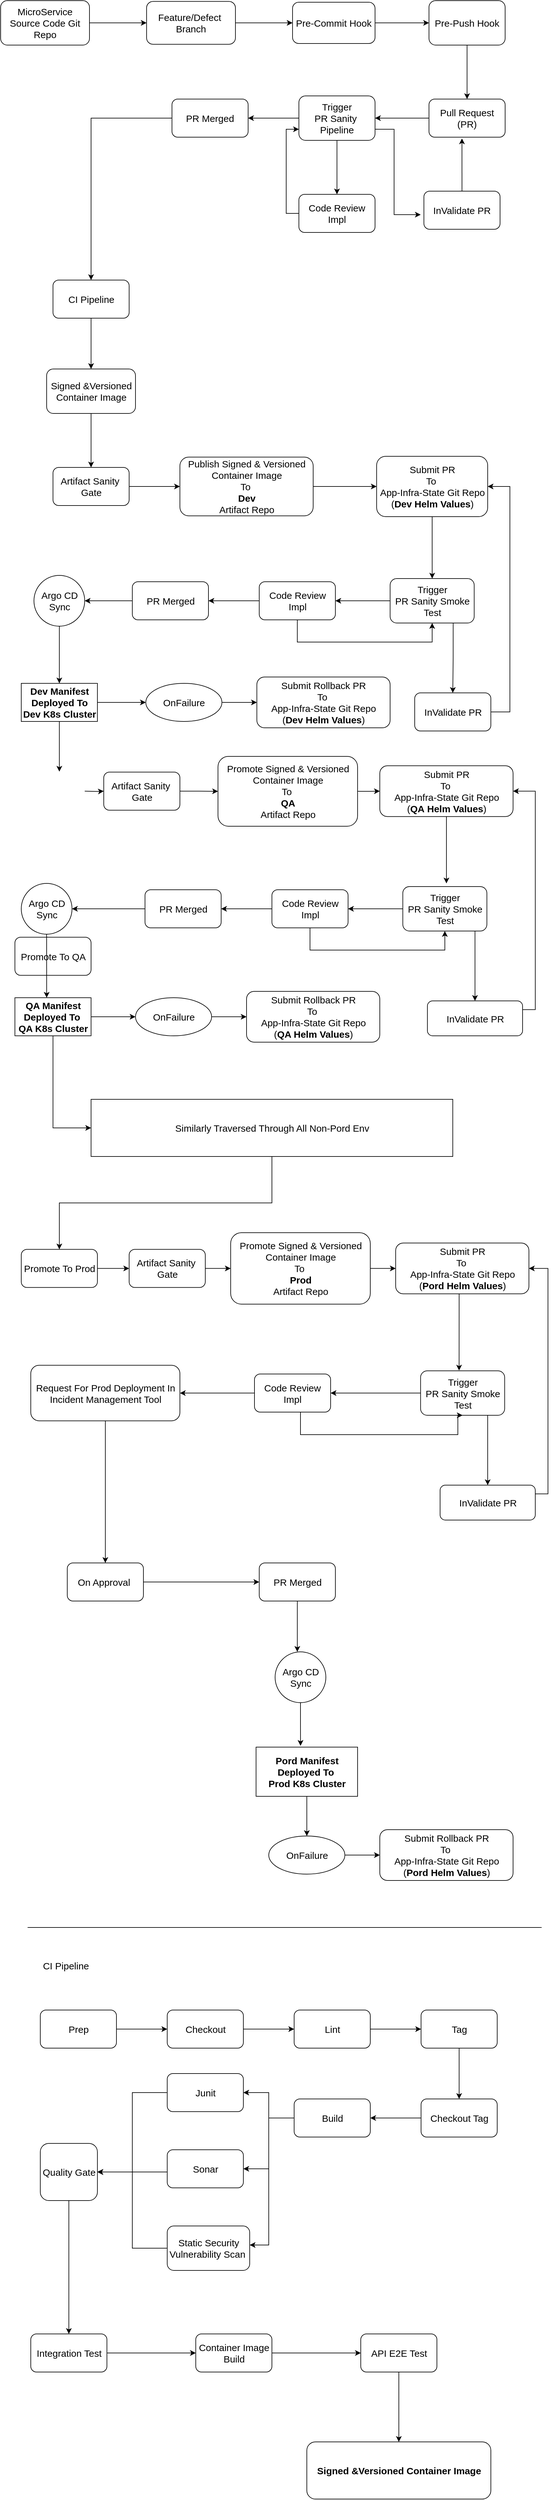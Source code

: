 <mxfile version="20.1.1" type="device"><diagram id="OGgq-m37rTK9LSiqNOOD" name="Page-1"><mxGraphModel dx="1298" dy="1837" grid="1" gridSize="10" guides="1" tooltips="1" connect="1" arrows="1" fold="1" page="1" pageScale="1" pageWidth="850" pageHeight="1100" math="0" shadow="0"><root><mxCell id="0"/><mxCell id="1" parent="0"/><mxCell id="1baWVm1l-tjQ29jCTY3p-9" value="" style="edgeStyle=orthogonalEdgeStyle;rounded=0;orthogonalLoop=1;jettySize=auto;html=1;fontSize=15;" edge="1" parent="1" source="1baWVm1l-tjQ29jCTY3p-7" target="1baWVm1l-tjQ29jCTY3p-8"><mxGeometry relative="1" as="geometry"/></mxCell><mxCell id="1baWVm1l-tjQ29jCTY3p-7" value="MicroService Source Code Git Repo" style="rounded=1;whiteSpace=wrap;html=1;fontSize=15;" vertex="1" parent="1"><mxGeometry x="20" y="-1010" width="140" height="70" as="geometry"/></mxCell><mxCell id="1baWVm1l-tjQ29jCTY3p-11" value="" style="edgeStyle=orthogonalEdgeStyle;rounded=0;orthogonalLoop=1;jettySize=auto;html=1;fontSize=15;" edge="1" parent="1" source="1baWVm1l-tjQ29jCTY3p-8" target="1baWVm1l-tjQ29jCTY3p-10"><mxGeometry relative="1" as="geometry"/></mxCell><mxCell id="1baWVm1l-tjQ29jCTY3p-8" value="Feature/Defect&amp;nbsp;&lt;br&gt;Branch" style="whiteSpace=wrap;html=1;fontSize=15;rounded=1;" vertex="1" parent="1"><mxGeometry x="250" y="-1008.75" width="140" height="67.5" as="geometry"/></mxCell><mxCell id="1baWVm1l-tjQ29jCTY3p-13" value="" style="edgeStyle=orthogonalEdgeStyle;rounded=0;orthogonalLoop=1;jettySize=auto;html=1;fontSize=15;" edge="1" parent="1" source="1baWVm1l-tjQ29jCTY3p-10" target="1baWVm1l-tjQ29jCTY3p-12"><mxGeometry relative="1" as="geometry"/></mxCell><mxCell id="1baWVm1l-tjQ29jCTY3p-10" value="Pre-Commit Hook" style="whiteSpace=wrap;html=1;fontSize=15;rounded=1;" vertex="1" parent="1"><mxGeometry x="480" y="-1007.5" width="130" height="65" as="geometry"/></mxCell><mxCell id="1baWVm1l-tjQ29jCTY3p-15" value="" style="edgeStyle=orthogonalEdgeStyle;rounded=0;orthogonalLoop=1;jettySize=auto;html=1;fontSize=15;" edge="1" parent="1" source="1baWVm1l-tjQ29jCTY3p-12" target="1baWVm1l-tjQ29jCTY3p-14"><mxGeometry relative="1" as="geometry"/></mxCell><mxCell id="1baWVm1l-tjQ29jCTY3p-12" value="Pre-Push Hook" style="whiteSpace=wrap;html=1;fontSize=15;rounded=1;" vertex="1" parent="1"><mxGeometry x="695" y="-1010" width="120" height="70" as="geometry"/></mxCell><mxCell id="1baWVm1l-tjQ29jCTY3p-17" value="" style="edgeStyle=orthogonalEdgeStyle;rounded=0;orthogonalLoop=1;jettySize=auto;html=1;fontSize=15;" edge="1" parent="1" source="1baWVm1l-tjQ29jCTY3p-14" target="1baWVm1l-tjQ29jCTY3p-16"><mxGeometry relative="1" as="geometry"/></mxCell><mxCell id="1baWVm1l-tjQ29jCTY3p-14" value="Pull Request (PR)" style="whiteSpace=wrap;html=1;fontSize=15;rounded=1;" vertex="1" parent="1"><mxGeometry x="695" y="-855" width="120" height="60" as="geometry"/></mxCell><mxCell id="1baWVm1l-tjQ29jCTY3p-20" value="" style="edgeStyle=orthogonalEdgeStyle;rounded=0;orthogonalLoop=1;jettySize=auto;html=1;fontSize=15;" edge="1" parent="1" source="1baWVm1l-tjQ29jCTY3p-16" target="1baWVm1l-tjQ29jCTY3p-19"><mxGeometry relative="1" as="geometry"/></mxCell><mxCell id="1baWVm1l-tjQ29jCTY3p-29" value="" style="edgeStyle=orthogonalEdgeStyle;rounded=0;orthogonalLoop=1;jettySize=auto;html=1;fontSize=15;" edge="1" parent="1" source="1baWVm1l-tjQ29jCTY3p-16" target="1baWVm1l-tjQ29jCTY3p-28"><mxGeometry relative="1" as="geometry"/></mxCell><mxCell id="1baWVm1l-tjQ29jCTY3p-47" style="edgeStyle=orthogonalEdgeStyle;rounded=0;orthogonalLoop=1;jettySize=auto;html=1;fontSize=15;exitX=1;exitY=0.75;exitDx=0;exitDy=0;entryX=-0.042;entryY=0.617;entryDx=0;entryDy=0;entryPerimeter=0;" edge="1" parent="1" source="1baWVm1l-tjQ29jCTY3p-16" target="1baWVm1l-tjQ29jCTY3p-46"><mxGeometry relative="1" as="geometry"><mxPoint x="600" y="-785" as="sourcePoint"/><mxPoint x="670" y="-745" as="targetPoint"/><Array as="points"><mxPoint x="640" y="-807"/><mxPoint x="640" y="-673"/></Array></mxGeometry></mxCell><mxCell id="1baWVm1l-tjQ29jCTY3p-16" value="Trigger &lt;br&gt;PR Sanity&amp;nbsp;&lt;br&gt;Pipeline" style="whiteSpace=wrap;html=1;fontSize=15;rounded=1;" vertex="1" parent="1"><mxGeometry x="490" y="-860" width="120" height="70" as="geometry"/></mxCell><mxCell id="1baWVm1l-tjQ29jCTY3p-50" style="edgeStyle=orthogonalEdgeStyle;rounded=0;orthogonalLoop=1;jettySize=auto;html=1;exitX=0;exitY=0.5;exitDx=0;exitDy=0;entryX=0;entryY=0.75;entryDx=0;entryDy=0;fontSize=15;" edge="1" parent="1" source="1baWVm1l-tjQ29jCTY3p-19" target="1baWVm1l-tjQ29jCTY3p-16"><mxGeometry relative="1" as="geometry"/></mxCell><mxCell id="1baWVm1l-tjQ29jCTY3p-19" value="Code Review&lt;br&gt;Impl" style="whiteSpace=wrap;html=1;fontSize=15;rounded=1;" vertex="1" parent="1"><mxGeometry x="490" y="-705" width="120" height="60" as="geometry"/></mxCell><mxCell id="1baWVm1l-tjQ29jCTY3p-198" style="edgeStyle=orthogonalEdgeStyle;rounded=0;orthogonalLoop=1;jettySize=auto;html=1;entryX=0.5;entryY=0;entryDx=0;entryDy=0;fontSize=15;" edge="1" parent="1" source="1baWVm1l-tjQ29jCTY3p-28" target="1baWVm1l-tjQ29jCTY3p-31"><mxGeometry relative="1" as="geometry"/></mxCell><mxCell id="1baWVm1l-tjQ29jCTY3p-28" value="PR Merged" style="whiteSpace=wrap;html=1;fontSize=15;rounded=1;" vertex="1" parent="1"><mxGeometry x="290" y="-855" width="120" height="60" as="geometry"/></mxCell><mxCell id="1baWVm1l-tjQ29jCTY3p-34" value="" style="edgeStyle=orthogonalEdgeStyle;rounded=0;orthogonalLoop=1;jettySize=auto;html=1;fontSize=15;" edge="1" parent="1" source="1baWVm1l-tjQ29jCTY3p-31" target="1baWVm1l-tjQ29jCTY3p-33"><mxGeometry relative="1" as="geometry"/></mxCell><mxCell id="1baWVm1l-tjQ29jCTY3p-31" value="CI Pipeline" style="whiteSpace=wrap;html=1;fontSize=15;rounded=1;" vertex="1" parent="1"><mxGeometry x="102.5" y="-570" width="120" height="60" as="geometry"/></mxCell><mxCell id="1baWVm1l-tjQ29jCTY3p-36" value="" style="edgeStyle=orthogonalEdgeStyle;rounded=0;orthogonalLoop=1;jettySize=auto;html=1;fontSize=15;" edge="1" parent="1" source="1baWVm1l-tjQ29jCTY3p-33" target="1baWVm1l-tjQ29jCTY3p-35"><mxGeometry relative="1" as="geometry"/></mxCell><mxCell id="1baWVm1l-tjQ29jCTY3p-33" value="Signed &amp;amp;Versioned Container Image" style="whiteSpace=wrap;html=1;fontSize=15;rounded=1;" vertex="1" parent="1"><mxGeometry x="92.5" y="-430" width="140" height="70" as="geometry"/></mxCell><mxCell id="1baWVm1l-tjQ29jCTY3p-38" value="" style="edgeStyle=orthogonalEdgeStyle;rounded=0;orthogonalLoop=1;jettySize=auto;html=1;fontSize=15;" edge="1" parent="1" source="1baWVm1l-tjQ29jCTY3p-35" target="1baWVm1l-tjQ29jCTY3p-37"><mxGeometry relative="1" as="geometry"/></mxCell><mxCell id="1baWVm1l-tjQ29jCTY3p-35" value="Artifact Sanity&amp;nbsp;&lt;br&gt;Gate" style="whiteSpace=wrap;html=1;fontSize=15;rounded=1;" vertex="1" parent="1"><mxGeometry x="102.5" y="-275" width="120" height="60" as="geometry"/></mxCell><mxCell id="1baWVm1l-tjQ29jCTY3p-40" value="" style="edgeStyle=orthogonalEdgeStyle;rounded=0;orthogonalLoop=1;jettySize=auto;html=1;fontSize=15;" edge="1" parent="1" source="1baWVm1l-tjQ29jCTY3p-37" target="1baWVm1l-tjQ29jCTY3p-39"><mxGeometry relative="1" as="geometry"/></mxCell><mxCell id="1baWVm1l-tjQ29jCTY3p-37" value="Publish Signed &amp;amp; Versioned Container Image&lt;br&gt;To&amp;nbsp;&lt;br&gt;&lt;b&gt;Dev&lt;/b&gt;&lt;br&gt;Artifact Repo" style="whiteSpace=wrap;html=1;fontSize=15;rounded=1;" vertex="1" parent="1"><mxGeometry x="302.5" y="-291.25" width="210" height="92.5" as="geometry"/></mxCell><mxCell id="1baWVm1l-tjQ29jCTY3p-42" value="" style="edgeStyle=orthogonalEdgeStyle;rounded=0;orthogonalLoop=1;jettySize=auto;html=1;fontSize=15;" edge="1" parent="1" source="1baWVm1l-tjQ29jCTY3p-39" target="1baWVm1l-tjQ29jCTY3p-41"><mxGeometry relative="1" as="geometry"/></mxCell><mxCell id="1baWVm1l-tjQ29jCTY3p-39" value="Submit PR &lt;br&gt;To&amp;nbsp;&lt;br&gt;App-Infra-State Git Repo (&lt;b&gt;Dev Helm Values&lt;/b&gt;)" style="whiteSpace=wrap;html=1;fontSize=15;rounded=1;" vertex="1" parent="1"><mxGeometry x="612.5" y="-292.5" width="175" height="95" as="geometry"/></mxCell><mxCell id="1baWVm1l-tjQ29jCTY3p-44" value="" style="edgeStyle=orthogonalEdgeStyle;rounded=0;orthogonalLoop=1;jettySize=auto;html=1;fontSize=15;" edge="1" parent="1" source="1baWVm1l-tjQ29jCTY3p-41" target="1baWVm1l-tjQ29jCTY3p-43"><mxGeometry relative="1" as="geometry"/></mxCell><mxCell id="1baWVm1l-tjQ29jCTY3p-52" style="edgeStyle=orthogonalEdgeStyle;rounded=0;orthogonalLoop=1;jettySize=auto;html=1;exitX=0.75;exitY=1;exitDx=0;exitDy=0;fontSize=15;" edge="1" parent="1" source="1baWVm1l-tjQ29jCTY3p-41" target="1baWVm1l-tjQ29jCTY3p-51"><mxGeometry relative="1" as="geometry"/></mxCell><mxCell id="1baWVm1l-tjQ29jCTY3p-41" value="Trigger&lt;br&gt;PR Sanity Smoke Test" style="whiteSpace=wrap;html=1;fontSize=15;rounded=1;" vertex="1" parent="1"><mxGeometry x="633.75" y="-100" width="132.5" height="70" as="geometry"/></mxCell><mxCell id="1baWVm1l-tjQ29jCTY3p-49" style="edgeStyle=orthogonalEdgeStyle;rounded=0;orthogonalLoop=1;jettySize=auto;html=1;exitX=0.5;exitY=1;exitDx=0;exitDy=0;entryX=0.5;entryY=1;entryDx=0;entryDy=0;fontSize=15;" edge="1" parent="1" source="1baWVm1l-tjQ29jCTY3p-43" target="1baWVm1l-tjQ29jCTY3p-41"><mxGeometry relative="1" as="geometry"><Array as="points"><mxPoint x="487.5"/><mxPoint x="700.5"/></Array></mxGeometry></mxCell><mxCell id="1baWVm1l-tjQ29jCTY3p-55" value="" style="edgeStyle=orthogonalEdgeStyle;rounded=0;orthogonalLoop=1;jettySize=auto;html=1;fontSize=15;" edge="1" parent="1" source="1baWVm1l-tjQ29jCTY3p-43" target="1baWVm1l-tjQ29jCTY3p-54"><mxGeometry relative="1" as="geometry"/></mxCell><mxCell id="1baWVm1l-tjQ29jCTY3p-43" value="Code Review&lt;br&gt;Impl" style="whiteSpace=wrap;html=1;fontSize=15;rounded=1;" vertex="1" parent="1"><mxGeometry x="427.5" y="-95" width="120" height="60" as="geometry"/></mxCell><mxCell id="1baWVm1l-tjQ29jCTY3p-48" style="edgeStyle=orthogonalEdgeStyle;rounded=0;orthogonalLoop=1;jettySize=auto;html=1;exitX=0.5;exitY=0;exitDx=0;exitDy=0;entryX=0.433;entryY=1.033;entryDx=0;entryDy=0;entryPerimeter=0;fontSize=15;" edge="1" parent="1" source="1baWVm1l-tjQ29jCTY3p-46" target="1baWVm1l-tjQ29jCTY3p-14"><mxGeometry relative="1" as="geometry"/></mxCell><mxCell id="1baWVm1l-tjQ29jCTY3p-46" value="InValidate PR" style="whiteSpace=wrap;html=1;fontSize=15;rounded=1;" vertex="1" parent="1"><mxGeometry x="687" y="-710" width="120" height="60" as="geometry"/></mxCell><mxCell id="1baWVm1l-tjQ29jCTY3p-53" style="edgeStyle=orthogonalEdgeStyle;rounded=0;orthogonalLoop=1;jettySize=auto;html=1;entryX=1;entryY=0.5;entryDx=0;entryDy=0;fontSize=15;" edge="1" parent="1" source="1baWVm1l-tjQ29jCTY3p-51" target="1baWVm1l-tjQ29jCTY3p-39"><mxGeometry relative="1" as="geometry"><Array as="points"><mxPoint x="822.5" y="110"/><mxPoint x="822.5" y="-245"/></Array></mxGeometry></mxCell><mxCell id="1baWVm1l-tjQ29jCTY3p-51" value="InValidate PR" style="whiteSpace=wrap;html=1;fontSize=15;rounded=1;" vertex="1" parent="1"><mxGeometry x="672.5" y="80" width="120" height="60" as="geometry"/></mxCell><mxCell id="1baWVm1l-tjQ29jCTY3p-57" style="edgeStyle=orthogonalEdgeStyle;rounded=0;orthogonalLoop=1;jettySize=auto;html=1;entryX=1;entryY=0.5;entryDx=0;entryDy=0;fontSize=15;" edge="1" parent="1" source="1baWVm1l-tjQ29jCTY3p-54" target="1baWVm1l-tjQ29jCTY3p-56"><mxGeometry relative="1" as="geometry"/></mxCell><mxCell id="1baWVm1l-tjQ29jCTY3p-54" value="PR Merged" style="whiteSpace=wrap;html=1;fontSize=15;rounded=1;" vertex="1" parent="1"><mxGeometry x="227.5" y="-95" width="120" height="60" as="geometry"/></mxCell><mxCell id="1baWVm1l-tjQ29jCTY3p-59" value="" style="edgeStyle=orthogonalEdgeStyle;rounded=0;orthogonalLoop=1;jettySize=auto;html=1;fontSize=15;" edge="1" parent="1" source="1baWVm1l-tjQ29jCTY3p-56" target="1baWVm1l-tjQ29jCTY3p-58"><mxGeometry relative="1" as="geometry"/></mxCell><mxCell id="1baWVm1l-tjQ29jCTY3p-56" value="Argo CD&lt;br&gt;Sync" style="ellipse;whiteSpace=wrap;html=1;aspect=fixed;fontSize=15;" vertex="1" parent="1"><mxGeometry x="72.5" y="-105" width="80" height="80" as="geometry"/></mxCell><mxCell id="1baWVm1l-tjQ29jCTY3p-83" style="edgeStyle=orthogonalEdgeStyle;rounded=0;orthogonalLoop=1;jettySize=auto;html=1;exitX=0.5;exitY=1;exitDx=0;exitDy=0;entryX=0.667;entryY=-0.012;entryDx=0;entryDy=0;entryPerimeter=0;fontSize=15;" edge="1" parent="1" source="1baWVm1l-tjQ29jCTY3p-58"><mxGeometry relative="1" as="geometry"><mxPoint x="112.54" y="204.03" as="targetPoint"/></mxGeometry></mxCell><mxCell id="1baWVm1l-tjQ29jCTY3p-58" value="&lt;b&gt;Dev Manifest Deployed To Dev K8s Cluster&lt;/b&gt;" style="whiteSpace=wrap;html=1;fontSize=15;" vertex="1" parent="1"><mxGeometry x="52.5" y="65" width="120" height="60" as="geometry"/></mxCell><mxCell id="1baWVm1l-tjQ29jCTY3p-64" value="" style="edgeStyle=orthogonalEdgeStyle;rounded=0;orthogonalLoop=1;jettySize=auto;html=1;fontSize=15;" edge="1" parent="1" target="1baWVm1l-tjQ29jCTY3p-63"><mxGeometry relative="1" as="geometry"><mxPoint x="152.5" y="234.8" as="sourcePoint"/></mxGeometry></mxCell><mxCell id="1baWVm1l-tjQ29jCTY3p-60" value="Promote To QA" style="whiteSpace=wrap;html=1;fontSize=15;rounded=1;" vertex="1" parent="1"><mxGeometry x="42.5" y="464.75" width="120" height="60" as="geometry"/></mxCell><mxCell id="1baWVm1l-tjQ29jCTY3p-179" style="edgeStyle=orthogonalEdgeStyle;rounded=0;orthogonalLoop=1;jettySize=auto;html=1;exitX=1;exitY=0.5;exitDx=0;exitDy=0;fontSize=15;entryX=0;entryY=0.5;entryDx=0;entryDy=0;" edge="1" parent="1" source="1baWVm1l-tjQ29jCTY3p-63" target="1baWVm1l-tjQ29jCTY3p-65"><mxGeometry relative="1" as="geometry"><mxPoint x="352.5" y="234" as="targetPoint"/></mxGeometry></mxCell><mxCell id="1baWVm1l-tjQ29jCTY3p-63" value="Artifact Sanity&amp;nbsp;&lt;br&gt;Gate" style="whiteSpace=wrap;html=1;fontSize=15;rounded=1;" vertex="1" parent="1"><mxGeometry x="182.5" y="204.75" width="120" height="60" as="geometry"/></mxCell><mxCell id="1baWVm1l-tjQ29jCTY3p-182" style="edgeStyle=orthogonalEdgeStyle;rounded=0;orthogonalLoop=1;jettySize=auto;html=1;entryX=0;entryY=0.5;entryDx=0;entryDy=0;fontSize=15;" edge="1" parent="1" source="1baWVm1l-tjQ29jCTY3p-65" target="1baWVm1l-tjQ29jCTY3p-67"><mxGeometry relative="1" as="geometry"/></mxCell><mxCell id="1baWVm1l-tjQ29jCTY3p-65" value="Promote Signed &amp;amp; Versioned Container Image&lt;br&gt;To&amp;nbsp;&lt;br&gt;&lt;b&gt;QA&lt;/b&gt;&lt;br&gt;Artifact Repo" style="whiteSpace=wrap;html=1;fontSize=15;rounded=1;" vertex="1" parent="1"><mxGeometry x="362.5" y="180" width="220" height="110" as="geometry"/></mxCell><mxCell id="1baWVm1l-tjQ29jCTY3p-80" style="edgeStyle=orthogonalEdgeStyle;rounded=0;orthogonalLoop=1;jettySize=auto;html=1;fontSize=15;" edge="1" parent="1" source="1baWVm1l-tjQ29jCTY3p-67"><mxGeometry relative="1" as="geometry"><mxPoint x="722.5" y="380" as="targetPoint"/></mxGeometry></mxCell><mxCell id="1baWVm1l-tjQ29jCTY3p-67" value="Submit PR&lt;br&gt;To&amp;nbsp;&lt;br&gt;App-Infra-State Git Repo &lt;br&gt;(&lt;b&gt;QA&amp;nbsp;Helm Values&lt;/b&gt;)" style="whiteSpace=wrap;html=1;fontSize=15;rounded=1;" vertex="1" parent="1"><mxGeometry x="617.5" y="194.75" width="210" height="80" as="geometry"/></mxCell><mxCell id="1baWVm1l-tjQ29jCTY3p-71" value="" style="edgeStyle=orthogonalEdgeStyle;rounded=0;orthogonalLoop=1;jettySize=auto;html=1;fontSize=15;" edge="1" parent="1" source="1baWVm1l-tjQ29jCTY3p-73" target="1baWVm1l-tjQ29jCTY3p-75"><mxGeometry relative="1" as="geometry"/></mxCell><mxCell id="1baWVm1l-tjQ29jCTY3p-72" style="edgeStyle=orthogonalEdgeStyle;rounded=0;orthogonalLoop=1;jettySize=auto;html=1;exitX=0.75;exitY=1;exitDx=0;exitDy=0;fontSize=15;" edge="1" parent="1" source="1baWVm1l-tjQ29jCTY3p-73" target="1baWVm1l-tjQ29jCTY3p-76"><mxGeometry relative="1" as="geometry"><Array as="points"><mxPoint x="767.5" y="455"/></Array></mxGeometry></mxCell><mxCell id="1baWVm1l-tjQ29jCTY3p-73" value="Trigger&lt;br&gt;PR Sanity Smoke Test" style="whiteSpace=wrap;html=1;fontSize=15;rounded=1;" vertex="1" parent="1"><mxGeometry x="653.75" y="385" width="132.5" height="70" as="geometry"/></mxCell><mxCell id="1baWVm1l-tjQ29jCTY3p-74" style="edgeStyle=orthogonalEdgeStyle;rounded=0;orthogonalLoop=1;jettySize=auto;html=1;exitX=0.5;exitY=1;exitDx=0;exitDy=0;entryX=0.5;entryY=1;entryDx=0;entryDy=0;fontSize=15;" edge="1" parent="1" source="1baWVm1l-tjQ29jCTY3p-75" target="1baWVm1l-tjQ29jCTY3p-73"><mxGeometry relative="1" as="geometry"><Array as="points"><mxPoint x="507.5" y="485"/><mxPoint x="720.5" y="485"/></Array></mxGeometry></mxCell><mxCell id="1baWVm1l-tjQ29jCTY3p-86" style="edgeStyle=orthogonalEdgeStyle;rounded=0;orthogonalLoop=1;jettySize=auto;html=1;entryX=1;entryY=0.5;entryDx=0;entryDy=0;fontSize=15;" edge="1" parent="1" source="1baWVm1l-tjQ29jCTY3p-75" target="1baWVm1l-tjQ29jCTY3p-78"><mxGeometry relative="1" as="geometry"/></mxCell><mxCell id="1baWVm1l-tjQ29jCTY3p-75" value="Code Review&lt;br&gt;Impl" style="whiteSpace=wrap;html=1;fontSize=15;rounded=1;" vertex="1" parent="1"><mxGeometry x="447.5" y="390" width="120" height="60" as="geometry"/></mxCell><mxCell id="1baWVm1l-tjQ29jCTY3p-82" style="edgeStyle=orthogonalEdgeStyle;rounded=0;orthogonalLoop=1;jettySize=auto;html=1;exitX=1;exitY=0.25;exitDx=0;exitDy=0;fontSize=15;entryX=1;entryY=0.5;entryDx=0;entryDy=0;" edge="1" parent="1" source="1baWVm1l-tjQ29jCTY3p-76" target="1baWVm1l-tjQ29jCTY3p-67"><mxGeometry relative="1" as="geometry"><mxPoint x="805.5" y="280" as="targetPoint"/></mxGeometry></mxCell><mxCell id="1baWVm1l-tjQ29jCTY3p-76" value="InValidate PR" style="whiteSpace=wrap;html=1;fontSize=15;rounded=1;" vertex="1" parent="1"><mxGeometry x="692.5" y="565" width="150" height="55" as="geometry"/></mxCell><mxCell id="1baWVm1l-tjQ29jCTY3p-77" style="edgeStyle=orthogonalEdgeStyle;rounded=0;orthogonalLoop=1;jettySize=auto;html=1;entryX=1;entryY=0.5;entryDx=0;entryDy=0;fontSize=15;" edge="1" parent="1" source="1baWVm1l-tjQ29jCTY3p-78" target="1baWVm1l-tjQ29jCTY3p-79"><mxGeometry relative="1" as="geometry"/></mxCell><mxCell id="1baWVm1l-tjQ29jCTY3p-78" value="PR Merged" style="whiteSpace=wrap;html=1;fontSize=15;rounded=1;" vertex="1" parent="1"><mxGeometry x="247.5" y="390" width="120" height="60" as="geometry"/></mxCell><mxCell id="1baWVm1l-tjQ29jCTY3p-85" style="edgeStyle=orthogonalEdgeStyle;rounded=0;orthogonalLoop=1;jettySize=auto;html=1;exitX=0.5;exitY=1;exitDx=0;exitDy=0;entryX=0.417;entryY=0;entryDx=0;entryDy=0;entryPerimeter=0;fontSize=15;" edge="1" parent="1" source="1baWVm1l-tjQ29jCTY3p-79" target="1baWVm1l-tjQ29jCTY3p-84"><mxGeometry relative="1" as="geometry"/></mxCell><mxCell id="1baWVm1l-tjQ29jCTY3p-79" value="Argo CD&lt;br&gt;Sync" style="ellipse;whiteSpace=wrap;html=1;aspect=fixed;fontSize=15;" vertex="1" parent="1"><mxGeometry x="52.5" y="380" width="80" height="80" as="geometry"/></mxCell><mxCell id="1baWVm1l-tjQ29jCTY3p-91" style="edgeStyle=orthogonalEdgeStyle;rounded=0;orthogonalLoop=1;jettySize=auto;html=1;exitX=0.5;exitY=1;exitDx=0;exitDy=0;entryX=0;entryY=0.5;entryDx=0;entryDy=0;fontSize=15;" edge="1" parent="1" source="1baWVm1l-tjQ29jCTY3p-84" target="1baWVm1l-tjQ29jCTY3p-87"><mxGeometry relative="1" as="geometry"/></mxCell><mxCell id="1baWVm1l-tjQ29jCTY3p-138" style="edgeStyle=orthogonalEdgeStyle;rounded=0;orthogonalLoop=1;jettySize=auto;html=1;entryX=0;entryY=0.5;entryDx=0;entryDy=0;fontSize=15;" edge="1" parent="1" source="1baWVm1l-tjQ29jCTY3p-84" target="1baWVm1l-tjQ29jCTY3p-137"><mxGeometry relative="1" as="geometry"/></mxCell><mxCell id="1baWVm1l-tjQ29jCTY3p-84" value="&lt;b&gt;QA Manifest Deployed To&amp;nbsp; QA K8s Cluster&lt;/b&gt;" style="whiteSpace=wrap;html=1;fontSize=15;" vertex="1" parent="1"><mxGeometry x="42.5" y="560" width="120" height="60" as="geometry"/></mxCell><mxCell id="1baWVm1l-tjQ29jCTY3p-113" style="edgeStyle=orthogonalEdgeStyle;rounded=0;orthogonalLoop=1;jettySize=auto;html=1;fontSize=15;" edge="1" parent="1" source="1baWVm1l-tjQ29jCTY3p-87" target="1baWVm1l-tjQ29jCTY3p-93"><mxGeometry relative="1" as="geometry"/></mxCell><mxCell id="1baWVm1l-tjQ29jCTY3p-87" value="Similarly Traversed Through All Non-Pord Env" style="whiteSpace=wrap;html=1;fontSize=15;" vertex="1" parent="1"><mxGeometry x="162.5" y="720" width="570" height="90" as="geometry"/></mxCell><mxCell id="1baWVm1l-tjQ29jCTY3p-92" value="" style="edgeStyle=orthogonalEdgeStyle;rounded=0;orthogonalLoop=1;jettySize=auto;html=1;fontSize=15;" edge="1" parent="1" source="1baWVm1l-tjQ29jCTY3p-93" target="1baWVm1l-tjQ29jCTY3p-95"><mxGeometry relative="1" as="geometry"/></mxCell><mxCell id="1baWVm1l-tjQ29jCTY3p-93" value="Promote To Prod" style="whiteSpace=wrap;html=1;fontSize=15;rounded=1;" vertex="1" parent="1"><mxGeometry x="52.5" y="956.25" width="120" height="60" as="geometry"/></mxCell><mxCell id="1baWVm1l-tjQ29jCTY3p-94" value="" style="edgeStyle=orthogonalEdgeStyle;rounded=0;orthogonalLoop=1;jettySize=auto;html=1;fontSize=15;" edge="1" parent="1" source="1baWVm1l-tjQ29jCTY3p-95" target="1baWVm1l-tjQ29jCTY3p-97"><mxGeometry relative="1" as="geometry"/></mxCell><mxCell id="1baWVm1l-tjQ29jCTY3p-95" value="Artifact Sanity&amp;nbsp;&lt;br&gt;Gate" style="whiteSpace=wrap;html=1;fontSize=15;rounded=1;" vertex="1" parent="1"><mxGeometry x="222.5" y="956.25" width="120" height="60" as="geometry"/></mxCell><mxCell id="1baWVm1l-tjQ29jCTY3p-96" style="edgeStyle=orthogonalEdgeStyle;rounded=0;orthogonalLoop=1;jettySize=auto;html=1;exitX=1;exitY=0.5;exitDx=0;exitDy=0;entryX=0;entryY=0.5;entryDx=0;entryDy=0;fontSize=15;" edge="1" parent="1" source="1baWVm1l-tjQ29jCTY3p-97" target="1baWVm1l-tjQ29jCTY3p-99"><mxGeometry relative="1" as="geometry"/></mxCell><mxCell id="1baWVm1l-tjQ29jCTY3p-97" value="Promote Signed &amp;amp; Versioned Container Image&lt;br&gt;To&amp;nbsp;&lt;br&gt;&lt;b&gt;Prod&lt;/b&gt;&lt;br&gt;Artifact Repo" style="whiteSpace=wrap;html=1;fontSize=15;rounded=1;" vertex="1" parent="1"><mxGeometry x="382.5" y="930" width="220" height="112.5" as="geometry"/></mxCell><mxCell id="1baWVm1l-tjQ29jCTY3p-98" style="edgeStyle=orthogonalEdgeStyle;rounded=0;orthogonalLoop=1;jettySize=auto;html=1;fontSize=15;entryX=0.458;entryY=-0.007;entryDx=0;entryDy=0;entryPerimeter=0;" edge="1" parent="1" source="1baWVm1l-tjQ29jCTY3p-99" target="1baWVm1l-tjQ29jCTY3p-102"><mxGeometry relative="1" as="geometry"><mxPoint x="742.5" y="1142.5" as="targetPoint"/><Array as="points"><mxPoint x="742.5" y="1050"/><mxPoint x="742.5" y="1050"/></Array></mxGeometry></mxCell><mxCell id="1baWVm1l-tjQ29jCTY3p-99" value="Submit PR&lt;br&gt;To&amp;nbsp;&lt;br&gt;App-Infra-State Git Repo &lt;br&gt;(&lt;b&gt;Pord Helm Values&lt;/b&gt;)" style="whiteSpace=wrap;html=1;fontSize=15;rounded=1;" vertex="1" parent="1"><mxGeometry x="642.5" y="946.25" width="210" height="80" as="geometry"/></mxCell><mxCell id="1baWVm1l-tjQ29jCTY3p-100" value="" style="edgeStyle=orthogonalEdgeStyle;rounded=0;orthogonalLoop=1;jettySize=auto;html=1;fontSize=15;" edge="1" parent="1" source="1baWVm1l-tjQ29jCTY3p-102" target="1baWVm1l-tjQ29jCTY3p-105"><mxGeometry relative="1" as="geometry"/></mxCell><mxCell id="1baWVm1l-tjQ29jCTY3p-101" style="edgeStyle=orthogonalEdgeStyle;rounded=0;orthogonalLoop=1;jettySize=auto;html=1;exitX=0.75;exitY=1;exitDx=0;exitDy=0;fontSize=15;" edge="1" parent="1" source="1baWVm1l-tjQ29jCTY3p-102" target="1baWVm1l-tjQ29jCTY3p-107"><mxGeometry relative="1" as="geometry"><Array as="points"><mxPoint x="787.5" y="1217.5"/></Array></mxGeometry></mxCell><mxCell id="1baWVm1l-tjQ29jCTY3p-102" value="Trigger&lt;br&gt;PR Sanity Smoke Test" style="whiteSpace=wrap;html=1;fontSize=15;rounded=1;" vertex="1" parent="1"><mxGeometry x="681.75" y="1147.5" width="132.5" height="70" as="geometry"/></mxCell><mxCell id="1baWVm1l-tjQ29jCTY3p-103" style="edgeStyle=orthogonalEdgeStyle;rounded=0;orthogonalLoop=1;jettySize=auto;html=1;exitX=0.5;exitY=1;exitDx=0;exitDy=0;entryX=0.5;entryY=1;entryDx=0;entryDy=0;fontSize=15;" edge="1" parent="1" source="1baWVm1l-tjQ29jCTY3p-105" target="1baWVm1l-tjQ29jCTY3p-102"><mxGeometry relative="1" as="geometry"><Array as="points"><mxPoint x="492.5" y="1213"/><mxPoint x="492.5" y="1248"/><mxPoint x="740.5" y="1248"/></Array></mxGeometry></mxCell><mxCell id="1baWVm1l-tjQ29jCTY3p-120" value="" style="edgeStyle=orthogonalEdgeStyle;rounded=0;orthogonalLoop=1;jettySize=auto;html=1;fontSize=15;" edge="1" parent="1" source="1baWVm1l-tjQ29jCTY3p-105" target="1baWVm1l-tjQ29jCTY3p-119"><mxGeometry relative="1" as="geometry"/></mxCell><mxCell id="1baWVm1l-tjQ29jCTY3p-105" value="Code Review&lt;br&gt;Impl" style="whiteSpace=wrap;html=1;fontSize=15;rounded=1;" vertex="1" parent="1"><mxGeometry x="420" y="1152.5" width="120" height="60" as="geometry"/></mxCell><mxCell id="1baWVm1l-tjQ29jCTY3p-106" style="edgeStyle=orthogonalEdgeStyle;rounded=0;orthogonalLoop=1;jettySize=auto;html=1;exitX=1;exitY=0.25;exitDx=0;exitDy=0;fontSize=15;entryX=1;entryY=0.5;entryDx=0;entryDy=0;" edge="1" parent="1" source="1baWVm1l-tjQ29jCTY3p-107" target="1baWVm1l-tjQ29jCTY3p-99"><mxGeometry relative="1" as="geometry"><mxPoint x="825.5" y="1042.5" as="targetPoint"/></mxGeometry></mxCell><mxCell id="1baWVm1l-tjQ29jCTY3p-107" value="InValidate PR" style="whiteSpace=wrap;html=1;fontSize=15;rounded=1;" vertex="1" parent="1"><mxGeometry x="712.5" y="1327.5" width="150" height="55" as="geometry"/></mxCell><mxCell id="1baWVm1l-tjQ29jCTY3p-108" style="edgeStyle=orthogonalEdgeStyle;rounded=0;orthogonalLoop=1;jettySize=auto;html=1;entryX=1;entryY=0.5;entryDx=0;entryDy=0;fontSize=15;" edge="1" parent="1" target="1baWVm1l-tjQ29jCTY3p-111"><mxGeometry relative="1" as="geometry"><mxPoint x="265" y="1972.5" as="sourcePoint"/></mxGeometry></mxCell><mxCell id="1baWVm1l-tjQ29jCTY3p-115" style="edgeStyle=orthogonalEdgeStyle;rounded=0;orthogonalLoop=1;jettySize=auto;html=1;exitX=0.5;exitY=1;exitDx=0;exitDy=0;entryX=0.375;entryY=0;entryDx=0;entryDy=0;entryPerimeter=0;fontSize=15;" edge="1" parent="1" target="1baWVm1l-tjQ29jCTY3p-112"><mxGeometry relative="1" as="geometry"><mxPoint x="110" y="2012.5" as="sourcePoint"/></mxGeometry></mxCell><mxCell id="1baWVm1l-tjQ29jCTY3p-126" style="edgeStyle=orthogonalEdgeStyle;rounded=0;orthogonalLoop=1;jettySize=auto;html=1;exitX=0.5;exitY=1;exitDx=0;exitDy=0;fontSize=15;" edge="1" parent="1" source="1baWVm1l-tjQ29jCTY3p-116"><mxGeometry relative="1" as="geometry"><mxPoint x="487.5" y="1590" as="targetPoint"/></mxGeometry></mxCell><mxCell id="1baWVm1l-tjQ29jCTY3p-116" value="PR Merged" style="whiteSpace=wrap;html=1;fontSize=15;rounded=1;" vertex="1" parent="1"><mxGeometry x="427.5" y="1450" width="120" height="60" as="geometry"/></mxCell><mxCell id="1baWVm1l-tjQ29jCTY3p-128" style="edgeStyle=orthogonalEdgeStyle;rounded=0;orthogonalLoop=1;jettySize=auto;html=1;exitX=0.5;exitY=1;exitDx=0;exitDy=0;entryX=0.438;entryY=-0.026;entryDx=0;entryDy=0;entryPerimeter=0;fontSize=15;" edge="1" parent="1" source="1baWVm1l-tjQ29jCTY3p-117" target="1baWVm1l-tjQ29jCTY3p-118"><mxGeometry relative="1" as="geometry"/></mxCell><mxCell id="1baWVm1l-tjQ29jCTY3p-117" value="Argo CD&lt;br&gt;Sync" style="ellipse;whiteSpace=wrap;html=1;aspect=fixed;fontSize=15;" vertex="1" parent="1"><mxGeometry x="452.5" y="1590" width="80" height="80" as="geometry"/></mxCell><mxCell id="1baWVm1l-tjQ29jCTY3p-132" value="" style="edgeStyle=orthogonalEdgeStyle;rounded=0;orthogonalLoop=1;jettySize=auto;html=1;fontSize=15;" edge="1" parent="1" source="1baWVm1l-tjQ29jCTY3p-118" target="1baWVm1l-tjQ29jCTY3p-131"><mxGeometry relative="1" as="geometry"/></mxCell><mxCell id="1baWVm1l-tjQ29jCTY3p-118" value="&lt;b&gt;Pord Manifest Deployed To&amp;nbsp; &lt;br&gt;Prod K8s Cluster&lt;/b&gt;" style="whiteSpace=wrap;html=1;fontSize=15;" vertex="1" parent="1"><mxGeometry x="422.5" y="1740" width="160" height="77.5" as="geometry"/></mxCell><mxCell id="1baWVm1l-tjQ29jCTY3p-122" value="" style="edgeStyle=orthogonalEdgeStyle;rounded=0;orthogonalLoop=1;jettySize=auto;html=1;fontSize=15;" edge="1" parent="1" source="1baWVm1l-tjQ29jCTY3p-119" target="1baWVm1l-tjQ29jCTY3p-121"><mxGeometry relative="1" as="geometry"/></mxCell><mxCell id="1baWVm1l-tjQ29jCTY3p-119" value="Request For Prod Deployment In Incident Management Tool" style="whiteSpace=wrap;html=1;fontSize=15;rounded=1;" vertex="1" parent="1"><mxGeometry x="67.5" y="1138.75" width="235" height="87.5" as="geometry"/></mxCell><mxCell id="1baWVm1l-tjQ29jCTY3p-125" style="edgeStyle=orthogonalEdgeStyle;rounded=0;orthogonalLoop=1;jettySize=auto;html=1;entryX=0;entryY=0.5;entryDx=0;entryDy=0;fontSize=15;" edge="1" parent="1" source="1baWVm1l-tjQ29jCTY3p-121" target="1baWVm1l-tjQ29jCTY3p-116"><mxGeometry relative="1" as="geometry"/></mxCell><mxCell id="1baWVm1l-tjQ29jCTY3p-121" value="On Approval&amp;nbsp;" style="whiteSpace=wrap;html=1;fontSize=15;rounded=1;" vertex="1" parent="1"><mxGeometry x="125" y="1450" width="120" height="60" as="geometry"/></mxCell><mxCell id="1baWVm1l-tjQ29jCTY3p-129" value="Submit Rollback PR&lt;br&gt;To&amp;nbsp;&lt;br&gt;App-Infra-State Git Repo &lt;br&gt;(&lt;b&gt;Pord Helm Values&lt;/b&gt;)" style="whiteSpace=wrap;html=1;fontSize=15;rounded=1;" vertex="1" parent="1"><mxGeometry x="617.5" y="1870" width="210" height="80" as="geometry"/></mxCell><mxCell id="1baWVm1l-tjQ29jCTY3p-133" style="edgeStyle=orthogonalEdgeStyle;rounded=0;orthogonalLoop=1;jettySize=auto;html=1;entryX=0;entryY=0.5;entryDx=0;entryDy=0;fontSize=15;" edge="1" parent="1" source="1baWVm1l-tjQ29jCTY3p-131" target="1baWVm1l-tjQ29jCTY3p-129"><mxGeometry relative="1" as="geometry"/></mxCell><mxCell id="1baWVm1l-tjQ29jCTY3p-131" value="OnFailure" style="ellipse;whiteSpace=wrap;html=1;fontSize=15;" vertex="1" parent="1"><mxGeometry x="442.5" y="1880" width="120" height="60" as="geometry"/></mxCell><mxCell id="1baWVm1l-tjQ29jCTY3p-135" value="Submit Rollback PR&lt;br&gt;To&amp;nbsp;&lt;br&gt;App-Infra-State Git Repo &lt;br&gt;(&lt;b&gt;QA Helm Values&lt;/b&gt;)" style="whiteSpace=wrap;html=1;fontSize=15;rounded=1;" vertex="1" parent="1"><mxGeometry x="407.5" y="550" width="210" height="80" as="geometry"/></mxCell><mxCell id="1baWVm1l-tjQ29jCTY3p-136" style="edgeStyle=orthogonalEdgeStyle;rounded=0;orthogonalLoop=1;jettySize=auto;html=1;entryX=0;entryY=0.5;entryDx=0;entryDy=0;fontSize=15;" edge="1" parent="1" source="1baWVm1l-tjQ29jCTY3p-137" target="1baWVm1l-tjQ29jCTY3p-135"><mxGeometry relative="1" as="geometry"/></mxCell><mxCell id="1baWVm1l-tjQ29jCTY3p-137" value="OnFailure" style="ellipse;whiteSpace=wrap;html=1;fontSize=15;" vertex="1" parent="1"><mxGeometry x="232.5" y="560" width="120" height="60" as="geometry"/></mxCell><mxCell id="1baWVm1l-tjQ29jCTY3p-144" style="edgeStyle=orthogonalEdgeStyle;rounded=0;orthogonalLoop=1;jettySize=auto;html=1;entryX=0;entryY=0.5;entryDx=0;entryDy=0;fontSize=15;" edge="1" parent="1" target="1baWVm1l-tjQ29jCTY3p-147" source="1baWVm1l-tjQ29jCTY3p-58"><mxGeometry relative="1" as="geometry"><mxPoint x="178.75" y="95" as="sourcePoint"/></mxGeometry></mxCell><mxCell id="1baWVm1l-tjQ29jCTY3p-145" value="Submit Rollback PR&lt;br&gt;To&amp;nbsp;&lt;br&gt;App-Infra-State Git Repo &lt;br&gt;(&lt;b&gt;Dev Helm Values&lt;/b&gt;)" style="whiteSpace=wrap;html=1;fontSize=15;rounded=1;" vertex="1" parent="1"><mxGeometry x="423.75" y="55" width="210" height="80" as="geometry"/></mxCell><mxCell id="1baWVm1l-tjQ29jCTY3p-146" style="edgeStyle=orthogonalEdgeStyle;rounded=0;orthogonalLoop=1;jettySize=auto;html=1;entryX=0;entryY=0.5;entryDx=0;entryDy=0;fontSize=15;" edge="1" parent="1" source="1baWVm1l-tjQ29jCTY3p-147" target="1baWVm1l-tjQ29jCTY3p-145"><mxGeometry relative="1" as="geometry"/></mxCell><mxCell id="1baWVm1l-tjQ29jCTY3p-147" value="OnFailure" style="ellipse;whiteSpace=wrap;html=1;fontSize=15;" vertex="1" parent="1"><mxGeometry x="248.75" y="65" width="120" height="60" as="geometry"/></mxCell><mxCell id="1baWVm1l-tjQ29jCTY3p-148" value="" style="endArrow=none;html=1;rounded=0;fontSize=15;" edge="1" parent="1"><mxGeometry width="50" height="50" relative="1" as="geometry"><mxPoint x="62.5" y="2024" as="sourcePoint"/><mxPoint x="872.5" y="2024" as="targetPoint"/></mxGeometry></mxCell><mxCell id="1baWVm1l-tjQ29jCTY3p-149" value="CI Pipeline" style="text;html=1;strokeColor=none;fillColor=none;align=center;verticalAlign=middle;whiteSpace=wrap;rounded=0;fontSize=15;" vertex="1" parent="1"><mxGeometry x="72.5" y="2074" width="100" height="20" as="geometry"/></mxCell><mxCell id="1baWVm1l-tjQ29jCTY3p-152" value="" style="edgeStyle=orthogonalEdgeStyle;rounded=0;orthogonalLoop=1;jettySize=auto;html=1;fontSize=15;" edge="1" parent="1" source="1baWVm1l-tjQ29jCTY3p-150" target="1baWVm1l-tjQ29jCTY3p-151"><mxGeometry relative="1" as="geometry"/></mxCell><mxCell id="1baWVm1l-tjQ29jCTY3p-150" value="Prep" style="rounded=1;whiteSpace=wrap;html=1;fontSize=15;" vertex="1" parent="1"><mxGeometry x="82.5" y="2154" width="120" height="60" as="geometry"/></mxCell><mxCell id="1baWVm1l-tjQ29jCTY3p-154" value="" style="edgeStyle=orthogonalEdgeStyle;rounded=0;orthogonalLoop=1;jettySize=auto;html=1;fontSize=15;" edge="1" parent="1" source="1baWVm1l-tjQ29jCTY3p-151" target="1baWVm1l-tjQ29jCTY3p-153"><mxGeometry relative="1" as="geometry"/></mxCell><mxCell id="1baWVm1l-tjQ29jCTY3p-151" value="Checkout" style="rounded=1;whiteSpace=wrap;html=1;fontSize=15;" vertex="1" parent="1"><mxGeometry x="282.5" y="2154" width="120" height="60" as="geometry"/></mxCell><mxCell id="1baWVm1l-tjQ29jCTY3p-156" value="" style="edgeStyle=orthogonalEdgeStyle;rounded=0;orthogonalLoop=1;jettySize=auto;html=1;fontSize=15;" edge="1" parent="1" source="1baWVm1l-tjQ29jCTY3p-153" target="1baWVm1l-tjQ29jCTY3p-155"><mxGeometry relative="1" as="geometry"/></mxCell><mxCell id="1baWVm1l-tjQ29jCTY3p-153" value="Lint" style="rounded=1;whiteSpace=wrap;html=1;fontSize=15;" vertex="1" parent="1"><mxGeometry x="482.5" y="2154" width="120" height="60" as="geometry"/></mxCell><mxCell id="1baWVm1l-tjQ29jCTY3p-158" value="" style="edgeStyle=orthogonalEdgeStyle;rounded=0;orthogonalLoop=1;jettySize=auto;html=1;fontSize=15;" edge="1" parent="1" source="1baWVm1l-tjQ29jCTY3p-155" target="1baWVm1l-tjQ29jCTY3p-157"><mxGeometry relative="1" as="geometry"/></mxCell><mxCell id="1baWVm1l-tjQ29jCTY3p-155" value="Tag" style="rounded=1;whiteSpace=wrap;html=1;fontSize=15;" vertex="1" parent="1"><mxGeometry x="682.5" y="2154" width="120" height="60" as="geometry"/></mxCell><mxCell id="1baWVm1l-tjQ29jCTY3p-160" value="" style="edgeStyle=orthogonalEdgeStyle;rounded=0;orthogonalLoop=1;jettySize=auto;html=1;fontSize=15;" edge="1" parent="1" source="1baWVm1l-tjQ29jCTY3p-157" target="1baWVm1l-tjQ29jCTY3p-159"><mxGeometry relative="1" as="geometry"/></mxCell><mxCell id="1baWVm1l-tjQ29jCTY3p-157" value="Checkout Tag" style="whiteSpace=wrap;html=1;fontSize=15;rounded=1;" vertex="1" parent="1"><mxGeometry x="682.5" y="2294" width="120" height="60" as="geometry"/></mxCell><mxCell id="1baWVm1l-tjQ29jCTY3p-165" style="edgeStyle=orthogonalEdgeStyle;rounded=0;orthogonalLoop=1;jettySize=auto;html=1;exitX=0;exitY=0.5;exitDx=0;exitDy=0;entryX=1;entryY=0.5;entryDx=0;entryDy=0;fontSize=15;" edge="1" parent="1" source="1baWVm1l-tjQ29jCTY3p-159" target="1baWVm1l-tjQ29jCTY3p-161"><mxGeometry relative="1" as="geometry"/></mxCell><mxCell id="1baWVm1l-tjQ29jCTY3p-166" style="edgeStyle=orthogonalEdgeStyle;rounded=0;orthogonalLoop=1;jettySize=auto;html=1;exitX=0;exitY=0.5;exitDx=0;exitDy=0;entryX=1;entryY=0.5;entryDx=0;entryDy=0;fontSize=15;" edge="1" parent="1" source="1baWVm1l-tjQ29jCTY3p-159" target="1baWVm1l-tjQ29jCTY3p-163"><mxGeometry relative="1" as="geometry"/></mxCell><mxCell id="1baWVm1l-tjQ29jCTY3p-167" style="edgeStyle=orthogonalEdgeStyle;rounded=0;orthogonalLoop=1;jettySize=auto;html=1;exitX=0;exitY=0.5;exitDx=0;exitDy=0;fontSize=15;" edge="1" parent="1" source="1baWVm1l-tjQ29jCTY3p-159"><mxGeometry relative="1" as="geometry"><mxPoint x="412.5" y="2524" as="targetPoint"/><Array as="points"><mxPoint x="442.5" y="2324"/><mxPoint x="442.5" y="2524"/></Array></mxGeometry></mxCell><mxCell id="1baWVm1l-tjQ29jCTY3p-159" value="Build" style="whiteSpace=wrap;html=1;fontSize=15;rounded=1;" vertex="1" parent="1"><mxGeometry x="482.5" y="2294" width="120" height="60" as="geometry"/></mxCell><mxCell id="1baWVm1l-tjQ29jCTY3p-169" style="edgeStyle=orthogonalEdgeStyle;rounded=0;orthogonalLoop=1;jettySize=auto;html=1;exitX=0;exitY=0.5;exitDx=0;exitDy=0;entryX=1;entryY=0.5;entryDx=0;entryDy=0;fontSize=15;" edge="1" parent="1" source="1baWVm1l-tjQ29jCTY3p-161" target="1baWVm1l-tjQ29jCTY3p-168"><mxGeometry relative="1" as="geometry"/></mxCell><mxCell id="1baWVm1l-tjQ29jCTY3p-161" value="Junit" style="whiteSpace=wrap;html=1;fontSize=15;rounded=1;" vertex="1" parent="1"><mxGeometry x="282.5" y="2254" width="120" height="60" as="geometry"/></mxCell><mxCell id="1baWVm1l-tjQ29jCTY3p-170" style="edgeStyle=orthogonalEdgeStyle;rounded=0;orthogonalLoop=1;jettySize=auto;html=1;fontSize=15;" edge="1" parent="1" source="1baWVm1l-tjQ29jCTY3p-163" target="1baWVm1l-tjQ29jCTY3p-168"><mxGeometry relative="1" as="geometry"><Array as="points"><mxPoint x="262.5" y="2409"/><mxPoint x="262.5" y="2409"/></Array></mxGeometry></mxCell><mxCell id="1baWVm1l-tjQ29jCTY3p-163" value="Sonar" style="whiteSpace=wrap;html=1;fontSize=15;rounded=1;" vertex="1" parent="1"><mxGeometry x="282.5" y="2374" width="120" height="60" as="geometry"/></mxCell><mxCell id="1baWVm1l-tjQ29jCTY3p-171" style="edgeStyle=orthogonalEdgeStyle;rounded=0;orthogonalLoop=1;jettySize=auto;html=1;exitX=0;exitY=0.5;exitDx=0;exitDy=0;entryX=1;entryY=0.5;entryDx=0;entryDy=0;fontSize=15;" edge="1" parent="1" source="1baWVm1l-tjQ29jCTY3p-164" target="1baWVm1l-tjQ29jCTY3p-168"><mxGeometry relative="1" as="geometry"/></mxCell><mxCell id="1baWVm1l-tjQ29jCTY3p-164" value="Static Security Vulnerability Scan&amp;nbsp;" style="whiteSpace=wrap;html=1;fontSize=15;rounded=1;" vertex="1" parent="1"><mxGeometry x="282.5" y="2494" width="130" height="70" as="geometry"/></mxCell><mxCell id="1baWVm1l-tjQ29jCTY3p-187" value="" style="edgeStyle=orthogonalEdgeStyle;rounded=0;orthogonalLoop=1;jettySize=auto;html=1;fontSize=15;" edge="1" parent="1" source="1baWVm1l-tjQ29jCTY3p-168" target="1baWVm1l-tjQ29jCTY3p-186"><mxGeometry relative="1" as="geometry"/></mxCell><mxCell id="1baWVm1l-tjQ29jCTY3p-168" value="Quality Gate" style="whiteSpace=wrap;html=1;aspect=fixed;rounded=1;fontSize=15;" vertex="1" parent="1"><mxGeometry x="82.5" y="2364" width="90" height="90" as="geometry"/></mxCell><mxCell id="1baWVm1l-tjQ29jCTY3p-192" value="" style="edgeStyle=orthogonalEdgeStyle;rounded=0;orthogonalLoop=1;jettySize=auto;html=1;fontSize=15;" edge="1" parent="1" source="1baWVm1l-tjQ29jCTY3p-184" target="1baWVm1l-tjQ29jCTY3p-191"><mxGeometry relative="1" as="geometry"/></mxCell><mxCell id="1baWVm1l-tjQ29jCTY3p-184" value="Container Image Build" style="rounded=1;whiteSpace=wrap;html=1;fontSize=15;" vertex="1" parent="1"><mxGeometry x="327.5" y="2664" width="120" height="60" as="geometry"/></mxCell><mxCell id="1baWVm1l-tjQ29jCTY3p-185" value="&lt;b&gt;Signed &amp;amp;Versioned Container Image&lt;/b&gt;" style="whiteSpace=wrap;html=1;fontSize=15;rounded=1;" vertex="1" parent="1"><mxGeometry x="502.5" y="2834" width="290" height="90" as="geometry"/></mxCell><mxCell id="1baWVm1l-tjQ29jCTY3p-190" style="edgeStyle=orthogonalEdgeStyle;rounded=0;orthogonalLoop=1;jettySize=auto;html=1;entryX=0;entryY=0.5;entryDx=0;entryDy=0;fontSize=15;" edge="1" parent="1" source="1baWVm1l-tjQ29jCTY3p-186" target="1baWVm1l-tjQ29jCTY3p-184"><mxGeometry relative="1" as="geometry"/></mxCell><mxCell id="1baWVm1l-tjQ29jCTY3p-186" value="Integration Test" style="whiteSpace=wrap;html=1;fontSize=15;rounded=1;" vertex="1" parent="1"><mxGeometry x="67.5" y="2664" width="120" height="60" as="geometry"/></mxCell><mxCell id="1baWVm1l-tjQ29jCTY3p-193" style="edgeStyle=orthogonalEdgeStyle;rounded=0;orthogonalLoop=1;jettySize=auto;html=1;fontSize=15;" edge="1" parent="1" source="1baWVm1l-tjQ29jCTY3p-191" target="1baWVm1l-tjQ29jCTY3p-185"><mxGeometry relative="1" as="geometry"><mxPoint x="632.5" y="2824" as="targetPoint"/></mxGeometry></mxCell><mxCell id="1baWVm1l-tjQ29jCTY3p-191" value="API E2E Test" style="whiteSpace=wrap;html=1;fontSize=15;rounded=1;" vertex="1" parent="1"><mxGeometry x="587.5" y="2664" width="120" height="60" as="geometry"/></mxCell></root></mxGraphModel></diagram></mxfile>